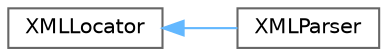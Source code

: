 digraph "Graphical Class Hierarchy"
{
 // INTERACTIVE_SVG=YES
 // LATEX_PDF_SIZE
  bgcolor="transparent";
  edge [fontname=Helvetica,fontsize=10,labelfontname=Helvetica,labelfontsize=10];
  node [fontname=Helvetica,fontsize=10,shape=box,height=0.2,width=0.4];
  rankdir="LR";
  Node0 [label="XMLLocator",height=0.2,width=0.4,color="grey40", fillcolor="white", style="filled",URL="$d3/d7e/class_x_m_l_locator.html",tooltip=" "];
  Node0 -> Node1 [dir="back",color="steelblue1",style="solid"];
  Node1 [label="XMLParser",height=0.2,width=0.4,color="grey40", fillcolor="white", style="filled",URL="$d2/d95/class_x_m_l_parser.html",tooltip=" "];
}
